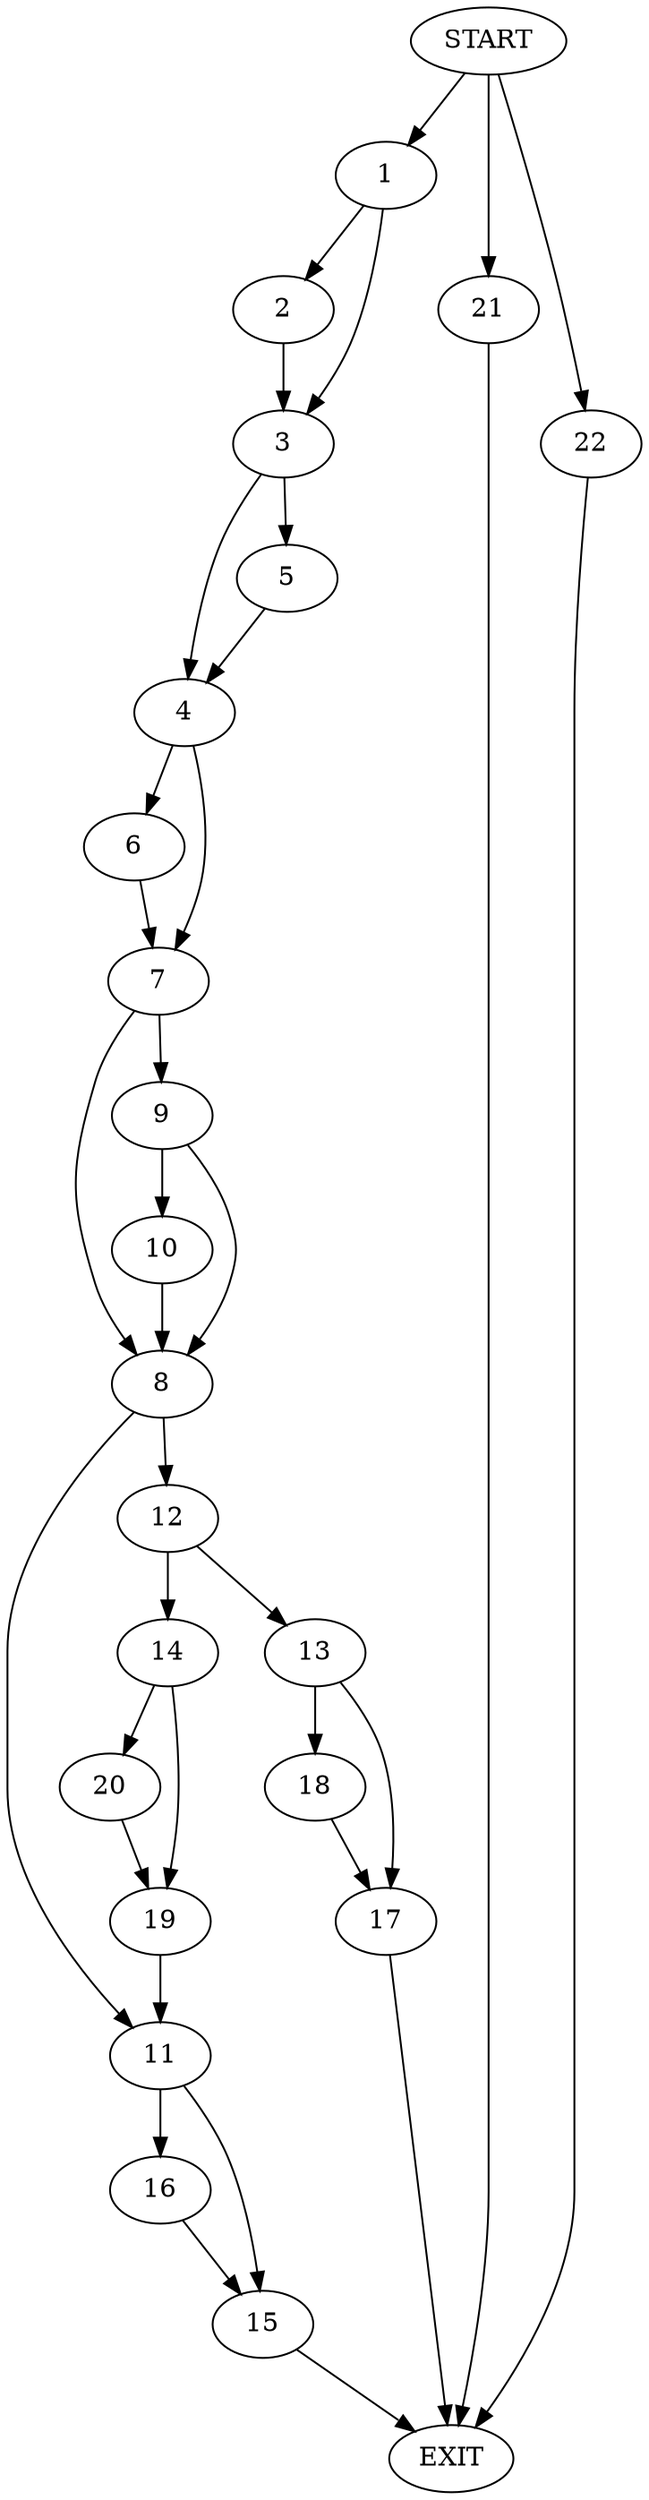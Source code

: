 digraph {
0 [label="START"]
23 [label="EXIT"]
0 -> 1
1 -> 2
1 -> 3
2 -> 3
3 -> 4
3 -> 5
4 -> 6
4 -> 7
5 -> 4
7 -> 8
7 -> 9
6 -> 7
9 -> 10
9 -> 8
8 -> 11
8 -> 12
10 -> 8
12 -> 13
12 -> 14
11 -> 15
11 -> 16
13 -> 17
13 -> 18
14 -> 19
14 -> 20
17 -> 23
18 -> 17
19 -> 11
20 -> 19
0 -> 21
21 -> 23
15 -> 23
16 -> 15
0 -> 22
22 -> 23
}
